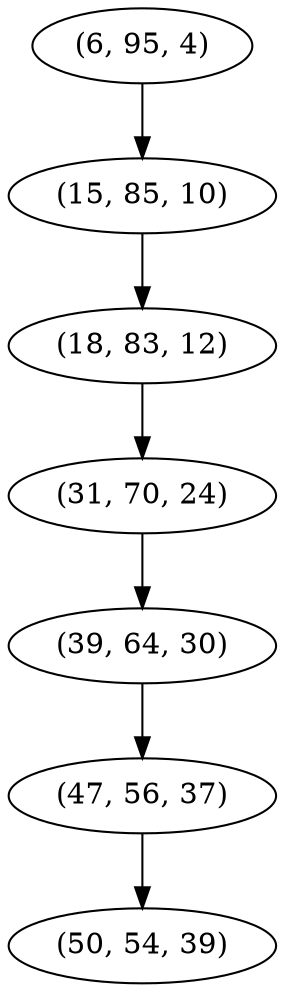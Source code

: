 digraph tree {
    "(6, 95, 4)";
    "(15, 85, 10)";
    "(18, 83, 12)";
    "(31, 70, 24)";
    "(39, 64, 30)";
    "(47, 56, 37)";
    "(50, 54, 39)";
    "(6, 95, 4)" -> "(15, 85, 10)";
    "(15, 85, 10)" -> "(18, 83, 12)";
    "(18, 83, 12)" -> "(31, 70, 24)";
    "(31, 70, 24)" -> "(39, 64, 30)";
    "(39, 64, 30)" -> "(47, 56, 37)";
    "(47, 56, 37)" -> "(50, 54, 39)";
}

